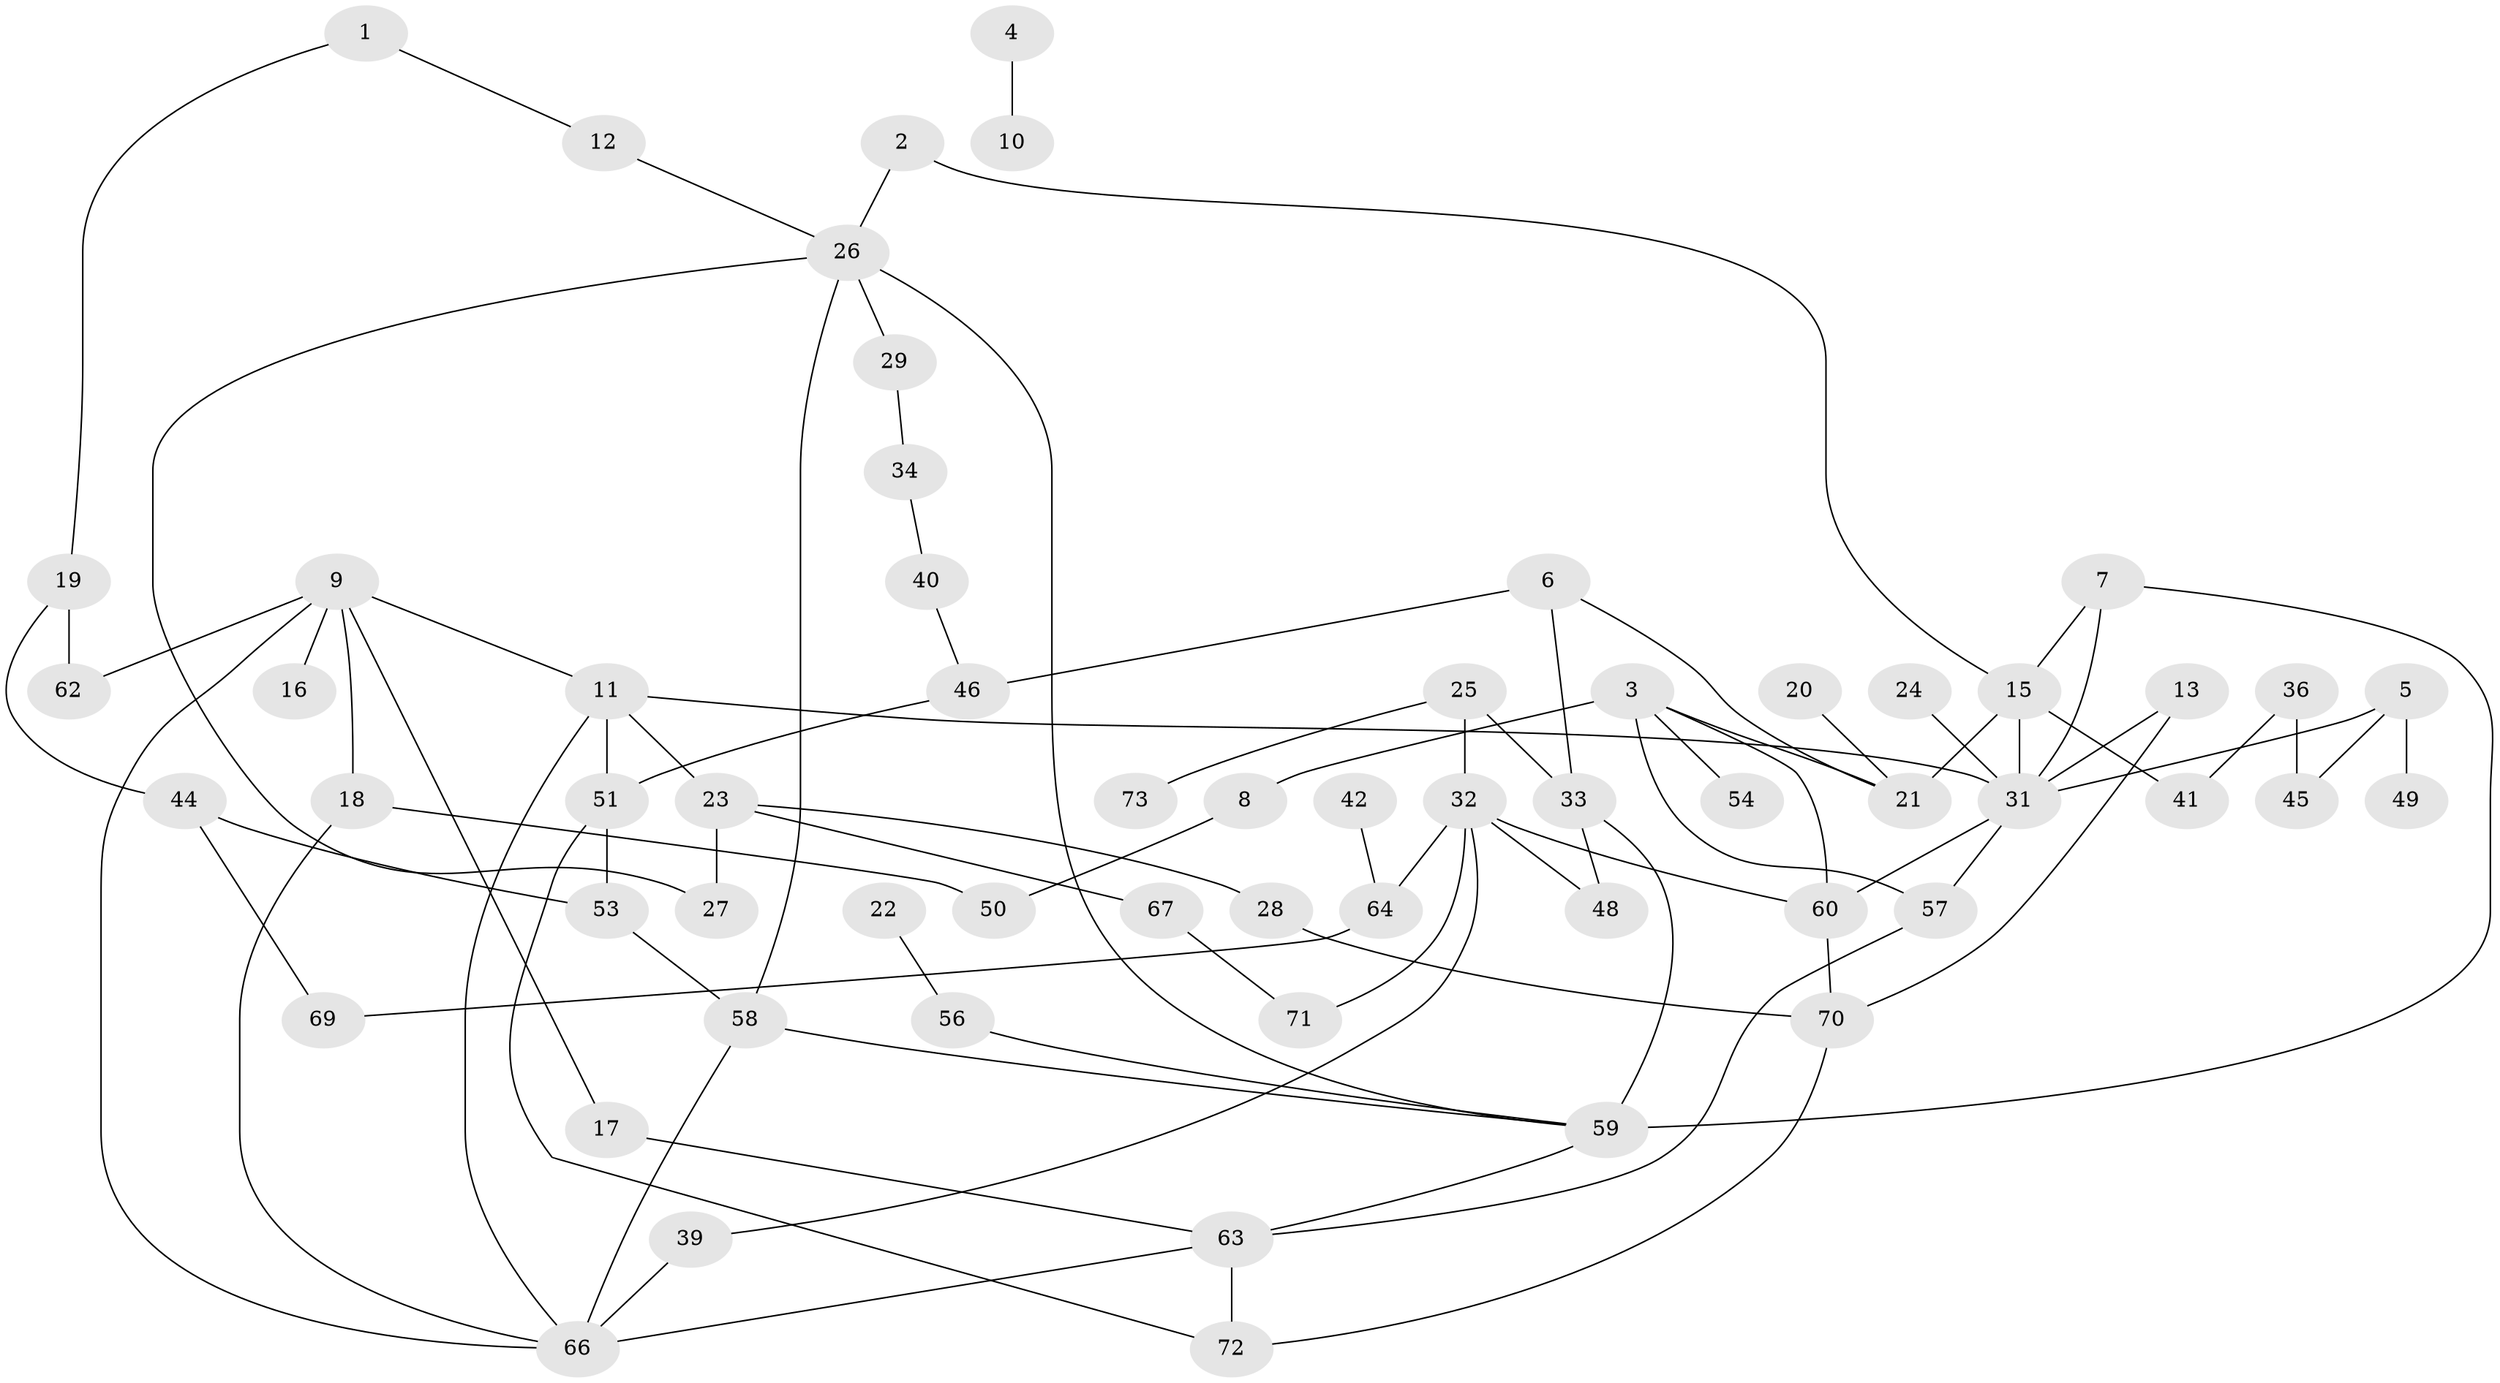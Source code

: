 // original degree distribution, {3: 0.19834710743801653, 2: 0.30578512396694213, 5: 0.024793388429752067, 1: 0.21487603305785125, 0: 0.09917355371900827, 4: 0.09917355371900827, 6: 0.049586776859504134, 7: 0.008264462809917356}
// Generated by graph-tools (version 1.1) at 2025/48/03/04/25 22:48:31]
// undirected, 61 vertices, 88 edges
graph export_dot {
  node [color=gray90,style=filled];
  1;
  2;
  3;
  4;
  5;
  6;
  7;
  8;
  9;
  10;
  11;
  12;
  13;
  15;
  16;
  17;
  18;
  19;
  20;
  21;
  22;
  23;
  24;
  25;
  26;
  27;
  28;
  29;
  31;
  32;
  33;
  34;
  36;
  39;
  40;
  41;
  42;
  44;
  45;
  46;
  48;
  49;
  50;
  51;
  53;
  54;
  56;
  57;
  58;
  59;
  60;
  62;
  63;
  64;
  66;
  67;
  69;
  70;
  71;
  72;
  73;
  1 -- 12 [weight=1.0];
  1 -- 19 [weight=1.0];
  2 -- 15 [weight=1.0];
  2 -- 26 [weight=1.0];
  3 -- 8 [weight=1.0];
  3 -- 21 [weight=1.0];
  3 -- 54 [weight=1.0];
  3 -- 57 [weight=1.0];
  3 -- 60 [weight=1.0];
  4 -- 10 [weight=1.0];
  5 -- 31 [weight=1.0];
  5 -- 45 [weight=1.0];
  5 -- 49 [weight=1.0];
  6 -- 21 [weight=2.0];
  6 -- 33 [weight=1.0];
  6 -- 46 [weight=2.0];
  7 -- 15 [weight=1.0];
  7 -- 31 [weight=1.0];
  7 -- 59 [weight=1.0];
  8 -- 50 [weight=1.0];
  9 -- 11 [weight=1.0];
  9 -- 16 [weight=1.0];
  9 -- 17 [weight=1.0];
  9 -- 18 [weight=1.0];
  9 -- 62 [weight=1.0];
  9 -- 66 [weight=1.0];
  11 -- 23 [weight=1.0];
  11 -- 31 [weight=1.0];
  11 -- 51 [weight=1.0];
  11 -- 66 [weight=1.0];
  12 -- 26 [weight=1.0];
  13 -- 31 [weight=1.0];
  13 -- 70 [weight=1.0];
  15 -- 21 [weight=1.0];
  15 -- 31 [weight=1.0];
  15 -- 41 [weight=1.0];
  17 -- 63 [weight=1.0];
  18 -- 50 [weight=1.0];
  18 -- 66 [weight=1.0];
  19 -- 44 [weight=1.0];
  19 -- 62 [weight=1.0];
  20 -- 21 [weight=1.0];
  22 -- 56 [weight=1.0];
  23 -- 27 [weight=1.0];
  23 -- 28 [weight=1.0];
  23 -- 67 [weight=1.0];
  24 -- 31 [weight=1.0];
  25 -- 32 [weight=1.0];
  25 -- 33 [weight=1.0];
  25 -- 73 [weight=1.0];
  26 -- 27 [weight=1.0];
  26 -- 29 [weight=1.0];
  26 -- 58 [weight=1.0];
  26 -- 59 [weight=1.0];
  28 -- 70 [weight=1.0];
  29 -- 34 [weight=1.0];
  31 -- 57 [weight=1.0];
  31 -- 60 [weight=1.0];
  32 -- 39 [weight=1.0];
  32 -- 48 [weight=1.0];
  32 -- 60 [weight=1.0];
  32 -- 64 [weight=1.0];
  32 -- 71 [weight=1.0];
  33 -- 48 [weight=1.0];
  33 -- 59 [weight=1.0];
  34 -- 40 [weight=1.0];
  36 -- 41 [weight=1.0];
  36 -- 45 [weight=1.0];
  39 -- 66 [weight=1.0];
  40 -- 46 [weight=1.0];
  42 -- 64 [weight=1.0];
  44 -- 53 [weight=1.0];
  44 -- 69 [weight=1.0];
  46 -- 51 [weight=1.0];
  51 -- 53 [weight=1.0];
  51 -- 72 [weight=1.0];
  53 -- 58 [weight=1.0];
  56 -- 59 [weight=1.0];
  57 -- 63 [weight=1.0];
  58 -- 59 [weight=1.0];
  58 -- 66 [weight=1.0];
  59 -- 63 [weight=1.0];
  60 -- 70 [weight=1.0];
  63 -- 66 [weight=1.0];
  63 -- 72 [weight=1.0];
  64 -- 69 [weight=1.0];
  67 -- 71 [weight=1.0];
  70 -- 72 [weight=1.0];
}
